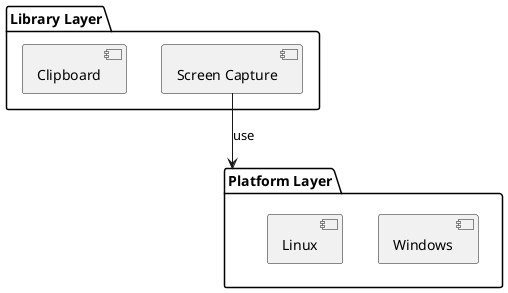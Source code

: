 @startuml

package "Library Layer" as LibraryLayer {
  [Screen Capture]
  [Clipboard]
}


package "Platform Layer" as PlatformLayer {
  [Windows]
  [Linux]
}

[Screen Capture] --> [PlatformLayer]: "use"

@enduml